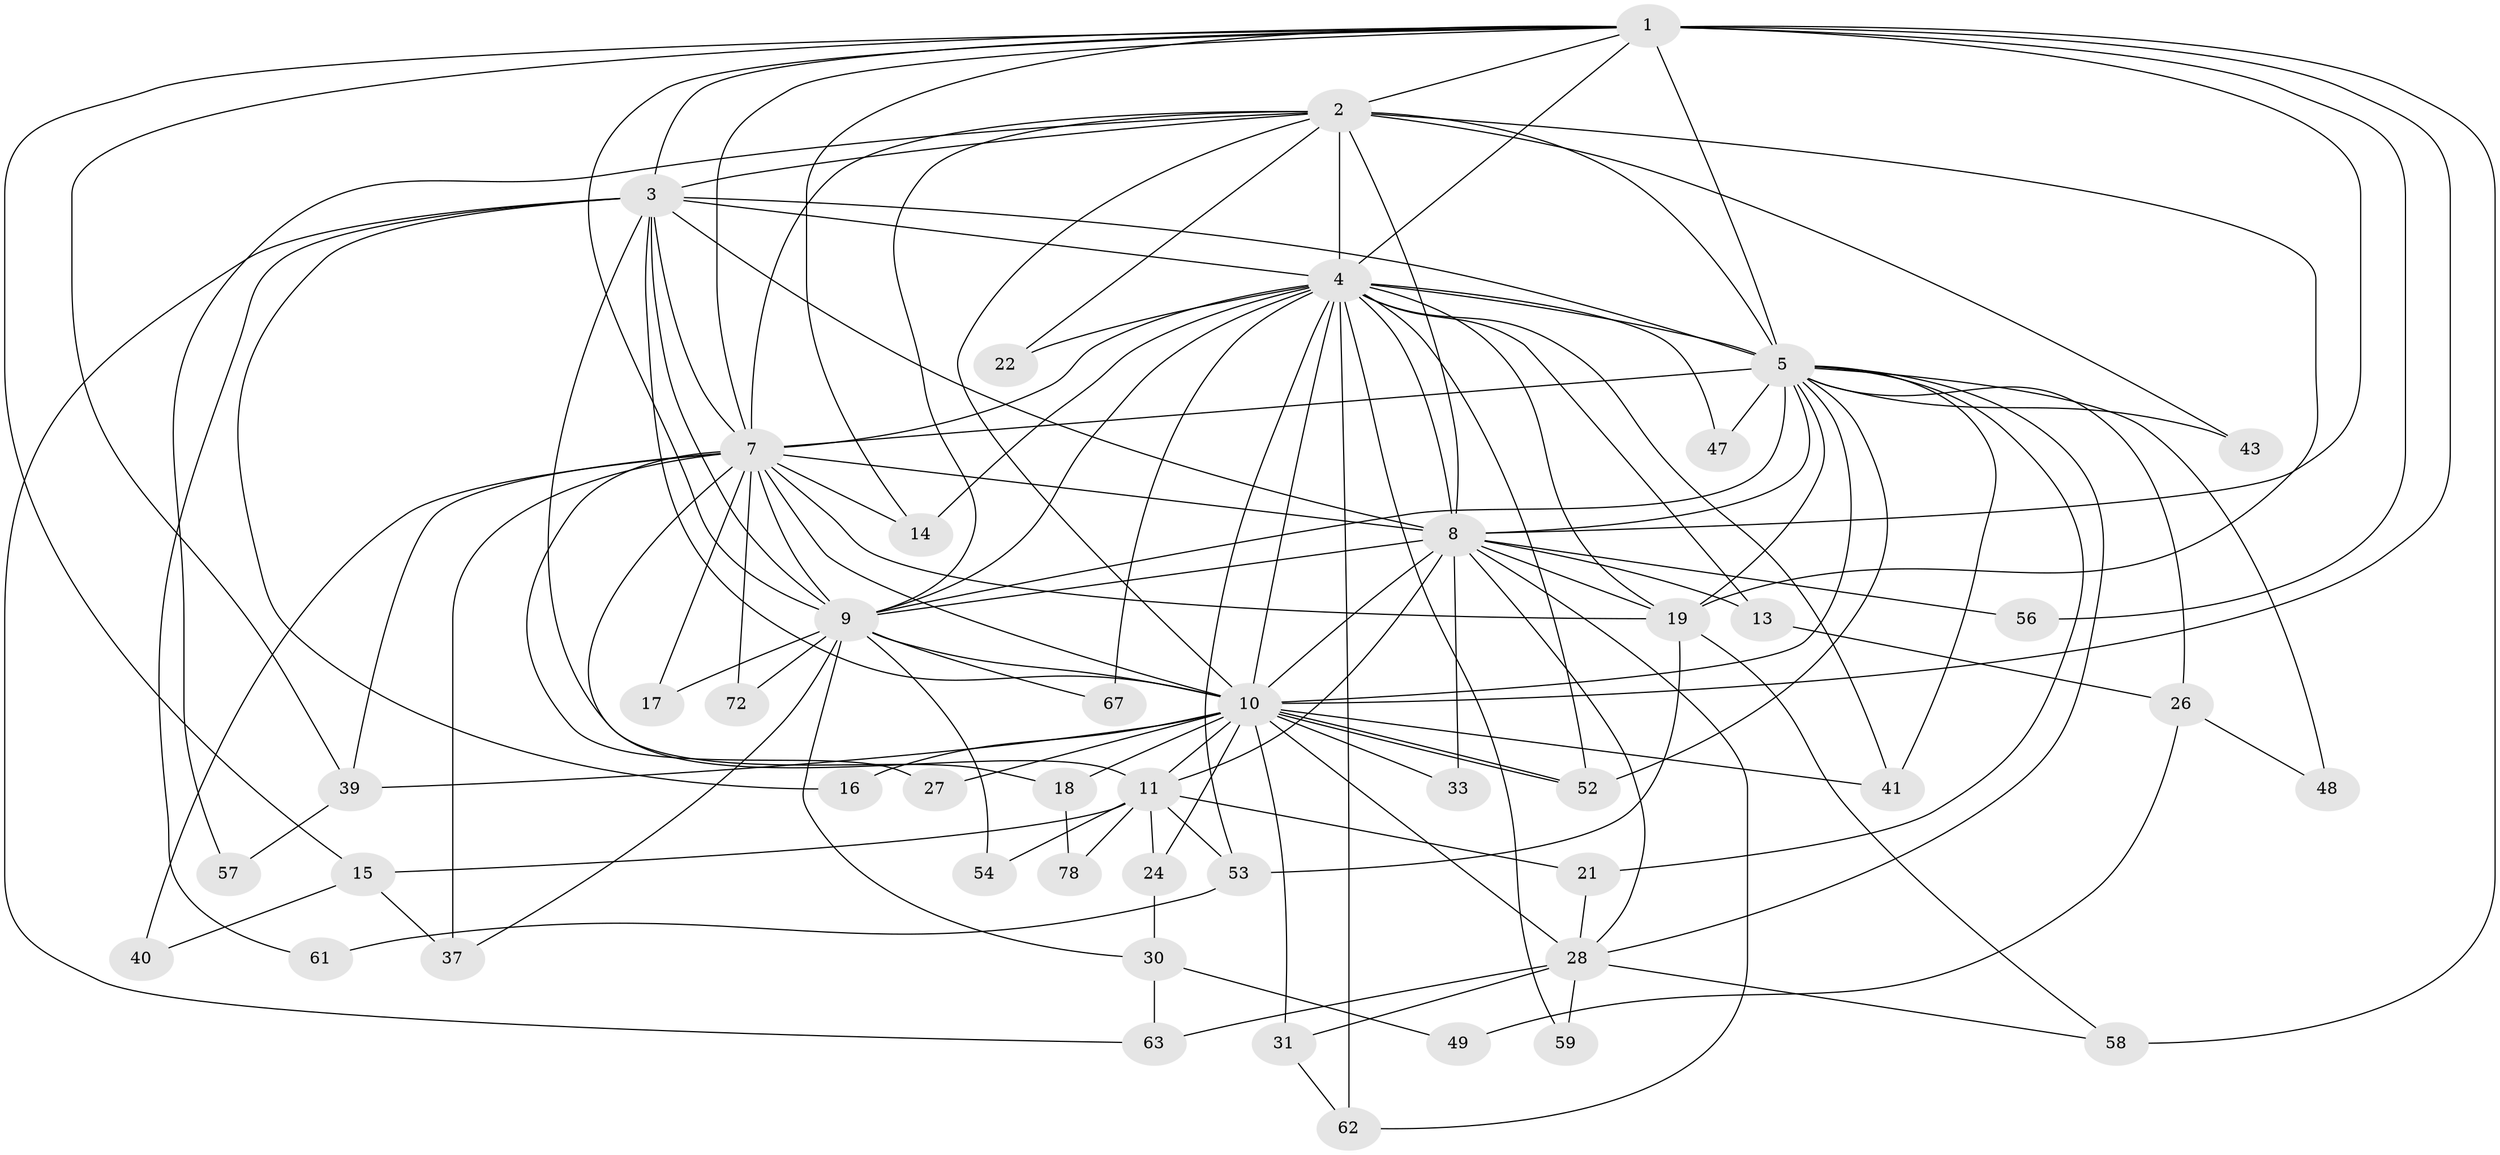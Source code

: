// original degree distribution, {17: 0.021052631578947368, 16: 0.010526315789473684, 14: 0.010526315789473684, 29: 0.021052631578947368, 20: 0.010526315789473684, 18: 0.010526315789473684, 21: 0.010526315789473684, 19: 0.010526315789473684, 10: 0.010526315789473684, 4: 0.09473684210526316, 3: 0.17894736842105263, 2: 0.5578947368421052, 5: 0.042105263157894736, 7: 0.010526315789473684}
// Generated by graph-tools (version 1.1) at 2025/14/03/09/25 04:14:09]
// undirected, 47 vertices, 128 edges
graph export_dot {
graph [start="1"]
  node [color=gray90,style=filled];
  1;
  2 [super="+84+87+80+20"];
  3 [super="+65+70"];
  4 [super="+60+38+32+45+55+68+34"];
  5 [super="+25+86+73+82+79+83+6"];
  7 [super="+71"];
  8;
  9;
  10 [super="+29"];
  11 [super="+35"];
  13;
  14;
  15;
  16;
  17;
  18;
  19 [super="+23"];
  21;
  22;
  24;
  26 [super="+44"];
  27;
  28 [super="+94+85+66"];
  30;
  31;
  33;
  37 [super="+93"];
  39 [super="+90"];
  40 [super="+50"];
  41 [super="+77"];
  43;
  47;
  48;
  49;
  52 [super="+69"];
  53 [super="+76"];
  54;
  56;
  57;
  58;
  59;
  61;
  62 [super="+88"];
  63;
  67;
  72;
  78;
  1 -- 2;
  1 -- 3;
  1 -- 4 [weight=2];
  1 -- 5 [weight=3];
  1 -- 7;
  1 -- 8;
  1 -- 9;
  1 -- 10 [weight=2];
  1 -- 14;
  1 -- 15;
  1 -- 39;
  1 -- 56;
  1 -- 58;
  2 -- 3;
  2 -- 4 [weight=3];
  2 -- 5 [weight=3];
  2 -- 7;
  2 -- 8;
  2 -- 9;
  2 -- 10 [weight=2];
  2 -- 22;
  2 -- 43;
  2 -- 57;
  2 -- 19;
  3 -- 4 [weight=2];
  3 -- 5 [weight=2];
  3 -- 7;
  3 -- 8;
  3 -- 9;
  3 -- 10;
  3 -- 16;
  3 -- 61;
  3 -- 63;
  3 -- 11;
  4 -- 5 [weight=6];
  4 -- 7;
  4 -- 8;
  4 -- 9 [weight=3];
  4 -- 10 [weight=4];
  4 -- 13;
  4 -- 22;
  4 -- 41;
  4 -- 47;
  4 -- 53;
  4 -- 67;
  4 -- 52;
  4 -- 62;
  4 -- 59;
  4 -- 14 [weight=2];
  4 -- 19;
  5 -- 7 [weight=4];
  5 -- 8 [weight=3];
  5 -- 9 [weight=4];
  5 -- 10 [weight=3];
  5 -- 19;
  5 -- 43;
  5 -- 47;
  5 -- 48;
  5 -- 52;
  5 -- 41;
  5 -- 21;
  5 -- 26 [weight=2];
  5 -- 28;
  7 -- 8;
  7 -- 9;
  7 -- 10 [weight=2];
  7 -- 14;
  7 -- 17;
  7 -- 18;
  7 -- 19;
  7 -- 27;
  7 -- 40;
  7 -- 72;
  7 -- 39;
  7 -- 37;
  8 -- 9;
  8 -- 10;
  8 -- 11;
  8 -- 13;
  8 -- 28;
  8 -- 33;
  8 -- 56;
  8 -- 62;
  8 -- 19;
  9 -- 10;
  9 -- 17;
  9 -- 30;
  9 -- 37;
  9 -- 54;
  9 -- 67;
  9 -- 72;
  10 -- 11 [weight=2];
  10 -- 16;
  10 -- 18;
  10 -- 24;
  10 -- 27;
  10 -- 31;
  10 -- 33;
  10 -- 39;
  10 -- 52;
  10 -- 52;
  10 -- 41;
  10 -- 28;
  11 -- 15;
  11 -- 21;
  11 -- 24;
  11 -- 53;
  11 -- 54;
  11 -- 78;
  13 -- 26;
  15 -- 37;
  15 -- 40;
  18 -- 78;
  19 -- 53 [weight=2];
  19 -- 58;
  21 -- 28;
  24 -- 30;
  26 -- 48;
  26 -- 49;
  28 -- 31;
  28 -- 59;
  28 -- 58;
  28 -- 63;
  30 -- 49;
  30 -- 63;
  31 -- 62;
  39 -- 57;
  53 -- 61;
}
